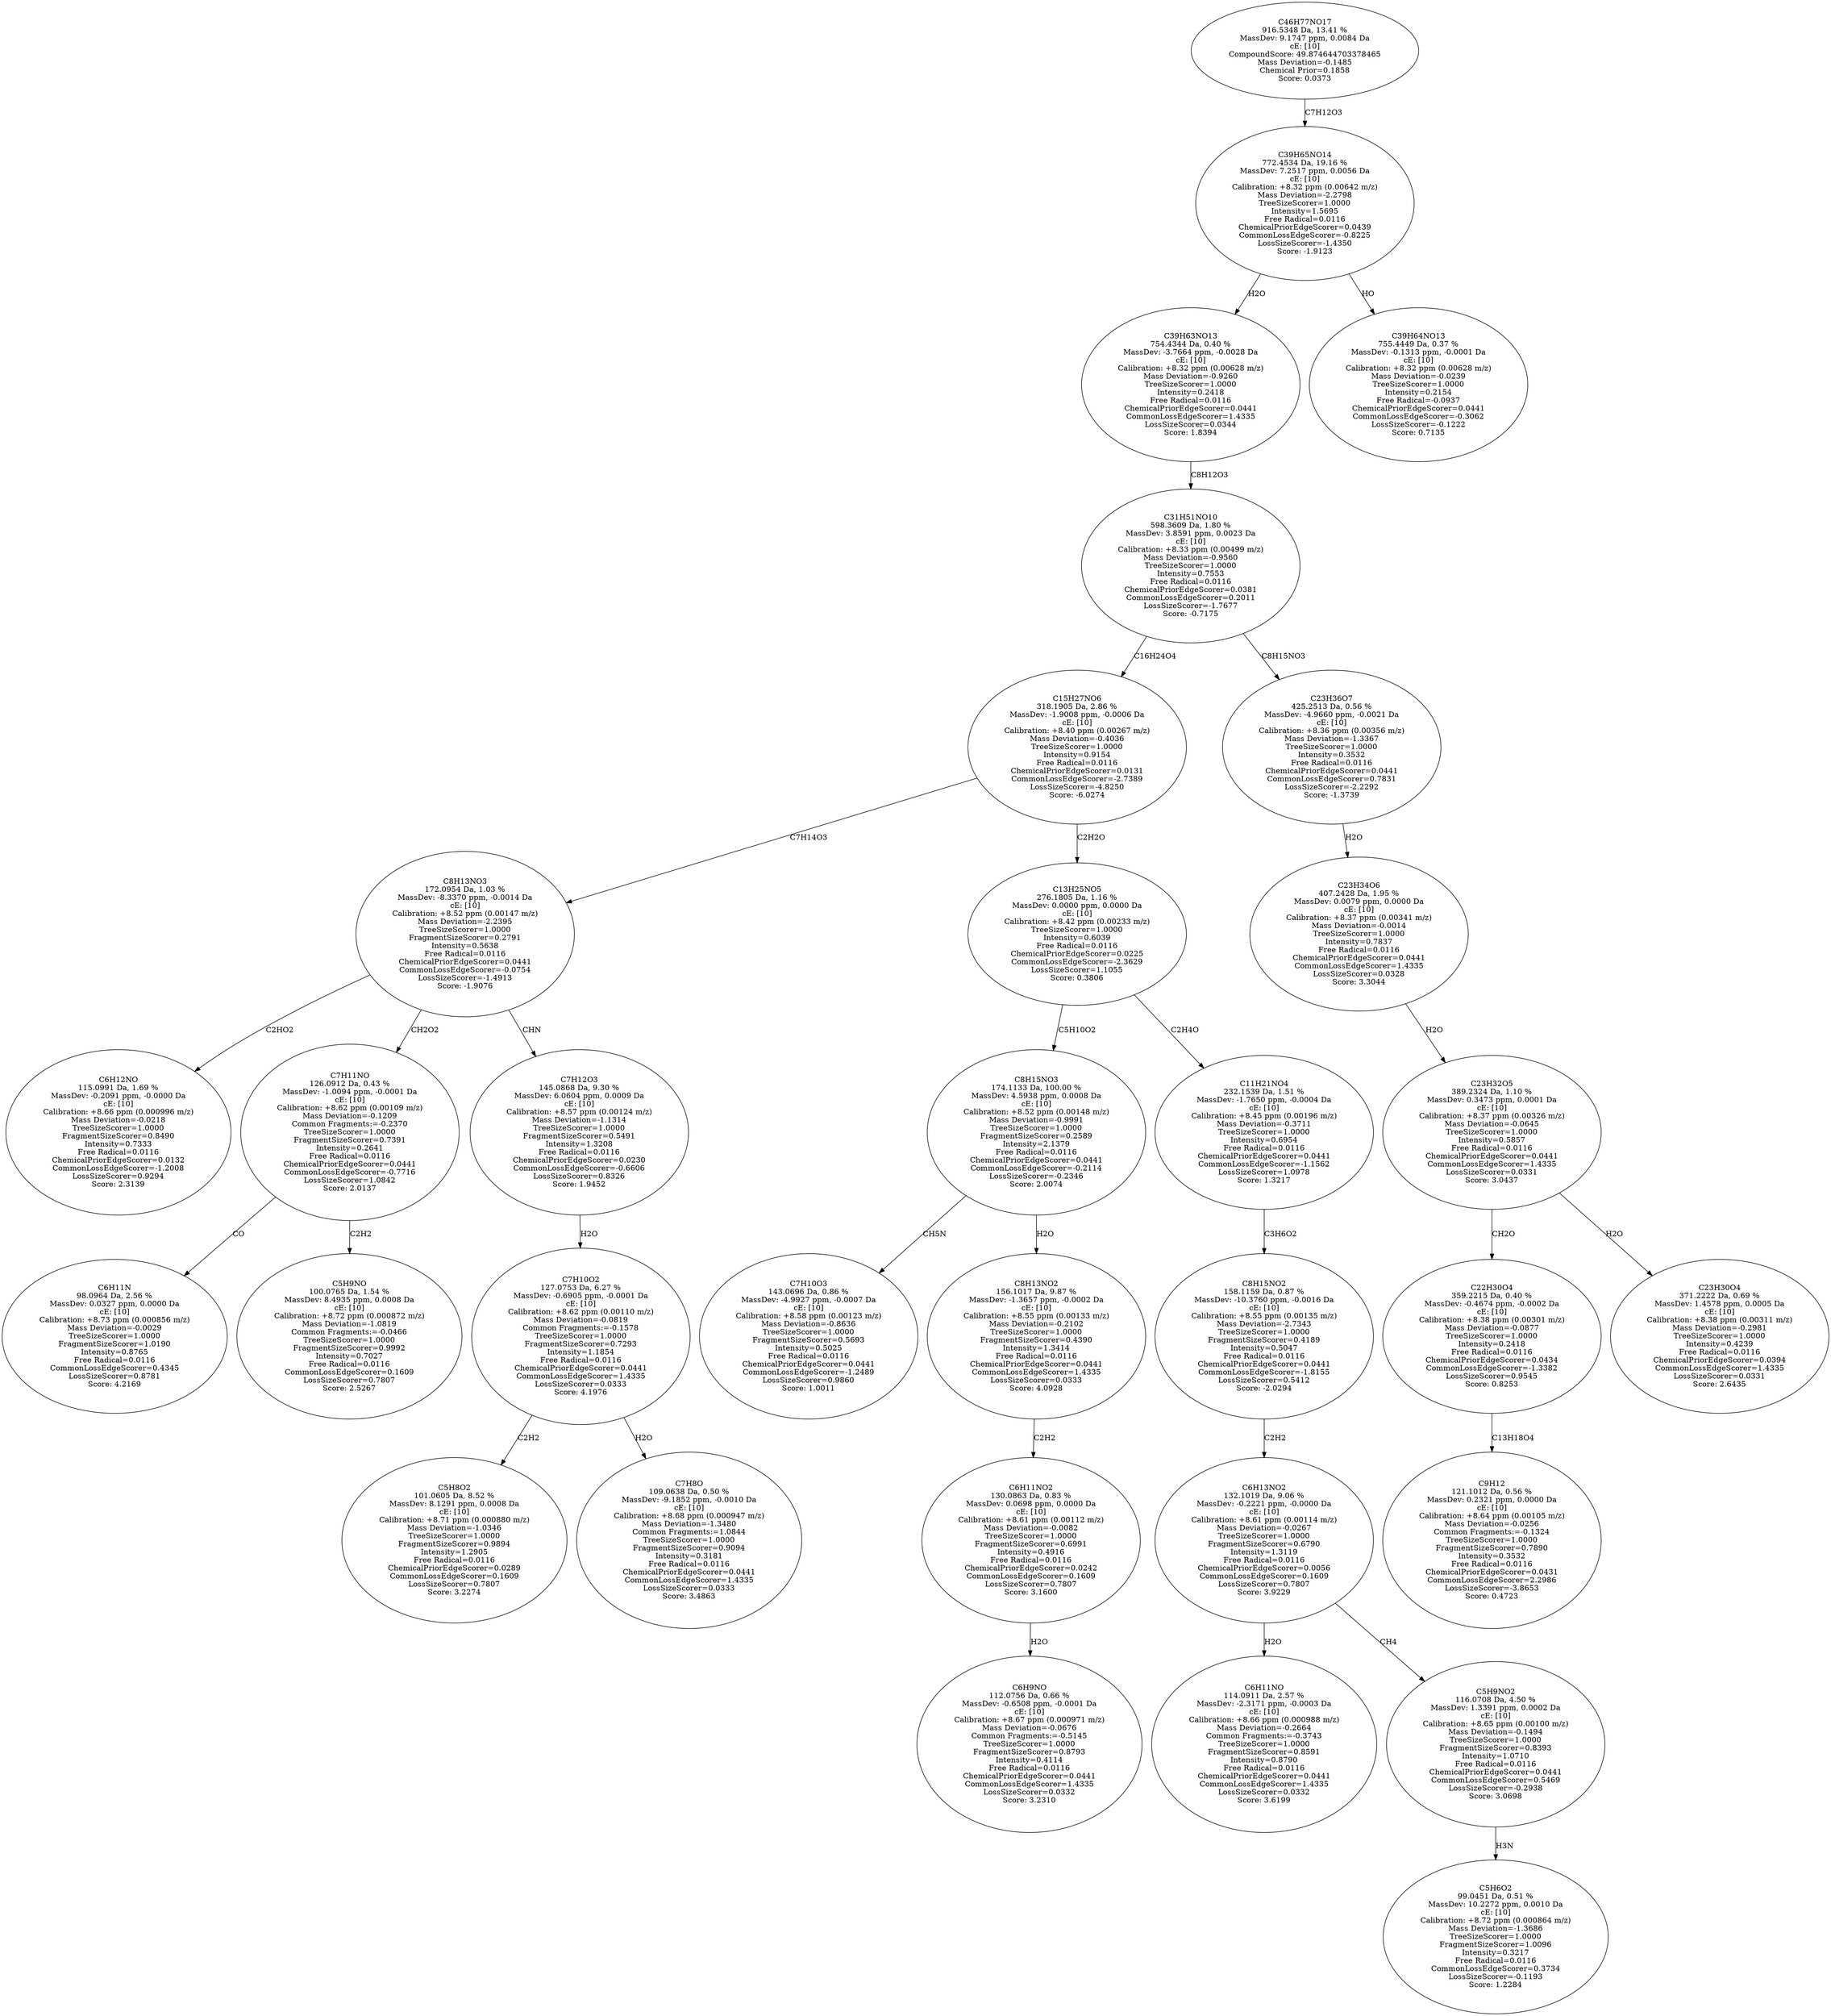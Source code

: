 strict digraph {
v1 [label="C6H12NO\n115.0991 Da, 1.69 %\nMassDev: -0.2091 ppm, -0.0000 Da\ncE: [10]\nCalibration: +8.66 ppm (0.000996 m/z)\nMass Deviation=-0.0218\nTreeSizeScorer=1.0000\nFragmentSizeScorer=0.8490\nIntensity=0.7333\nFree Radical=0.0116\nChemicalPriorEdgeScorer=0.0132\nCommonLossEdgeScorer=-1.2008\nLossSizeScorer=0.9294\nScore: 2.3139"];
v2 [label="C6H11N\n98.0964 Da, 2.56 %\nMassDev: 0.0327 ppm, 0.0000 Da\ncE: [10]\nCalibration: +8.73 ppm (0.000856 m/z)\nMass Deviation=-0.0029\nTreeSizeScorer=1.0000\nFragmentSizeScorer=1.0190\nIntensity=0.8765\nFree Radical=0.0116\nCommonLossEdgeScorer=0.4345\nLossSizeScorer=0.8781\nScore: 4.2169"];
v3 [label="C5H9NO\n100.0765 Da, 1.54 %\nMassDev: 8.4935 ppm, 0.0008 Da\ncE: [10]\nCalibration: +8.72 ppm (0.000872 m/z)\nMass Deviation=-1.0819\nCommon Fragments:=-0.0466\nTreeSizeScorer=1.0000\nFragmentSizeScorer=0.9992\nIntensity=0.7027\nFree Radical=0.0116\nCommonLossEdgeScorer=0.1609\nLossSizeScorer=0.7807\nScore: 2.5267"];
v4 [label="C7H11NO\n126.0912 Da, 0.43 %\nMassDev: -1.0094 ppm, -0.0001 Da\ncE: [10]\nCalibration: +8.62 ppm (0.00109 m/z)\nMass Deviation=-0.1209\nCommon Fragments:=-0.2370\nTreeSizeScorer=1.0000\nFragmentSizeScorer=0.7391\nIntensity=0.2641\nFree Radical=0.0116\nChemicalPriorEdgeScorer=0.0441\nCommonLossEdgeScorer=-0.7716\nLossSizeScorer=1.0842\nScore: 2.0137"];
v5 [label="C5H8O2\n101.0605 Da, 8.52 %\nMassDev: 8.1291 ppm, 0.0008 Da\ncE: [10]\nCalibration: +8.71 ppm (0.000880 m/z)\nMass Deviation=-1.0346\nTreeSizeScorer=1.0000\nFragmentSizeScorer=0.9894\nIntensity=1.2905\nFree Radical=0.0116\nChemicalPriorEdgeScorer=0.0289\nCommonLossEdgeScorer=0.1609\nLossSizeScorer=0.7807\nScore: 3.2274"];
v6 [label="C7H8O\n109.0638 Da, 0.50 %\nMassDev: -9.1852 ppm, -0.0010 Da\ncE: [10]\nCalibration: +8.68 ppm (0.000947 m/z)\nMass Deviation=-1.3480\nCommon Fragments:=1.0844\nTreeSizeScorer=1.0000\nFragmentSizeScorer=0.9094\nIntensity=0.3181\nFree Radical=0.0116\nChemicalPriorEdgeScorer=0.0441\nCommonLossEdgeScorer=1.4335\nLossSizeScorer=0.0333\nScore: 3.4863"];
v7 [label="C7H10O2\n127.0753 Da, 6.27 %\nMassDev: -0.6905 ppm, -0.0001 Da\ncE: [10]\nCalibration: +8.62 ppm (0.00110 m/z)\nMass Deviation=-0.0819\nCommon Fragments:=-0.1578\nTreeSizeScorer=1.0000\nFragmentSizeScorer=0.7293\nIntensity=1.1854\nFree Radical=0.0116\nChemicalPriorEdgeScorer=0.0441\nCommonLossEdgeScorer=1.4335\nLossSizeScorer=0.0333\nScore: 4.1976"];
v8 [label="C7H12O3\n145.0868 Da, 9.30 %\nMassDev: 6.0604 ppm, 0.0009 Da\ncE: [10]\nCalibration: +8.57 ppm (0.00124 m/z)\nMass Deviation=-1.1314\nTreeSizeScorer=1.0000\nFragmentSizeScorer=0.5491\nIntensity=1.3208\nFree Radical=0.0116\nChemicalPriorEdgeScorer=0.0230\nCommonLossEdgeScorer=-0.6606\nLossSizeScorer=0.8326\nScore: 1.9452"];
v9 [label="C8H13NO3\n172.0954 Da, 1.03 %\nMassDev: -8.3370 ppm, -0.0014 Da\ncE: [10]\nCalibration: +8.52 ppm (0.00147 m/z)\nMass Deviation=-2.2395\nTreeSizeScorer=1.0000\nFragmentSizeScorer=0.2791\nIntensity=0.5638\nFree Radical=0.0116\nChemicalPriorEdgeScorer=0.0441\nCommonLossEdgeScorer=-0.0754\nLossSizeScorer=-1.4913\nScore: -1.9076"];
v10 [label="C7H10O3\n143.0696 Da, 0.86 %\nMassDev: -4.9927 ppm, -0.0007 Da\ncE: [10]\nCalibration: +8.58 ppm (0.00123 m/z)\nMass Deviation=-0.8636\nTreeSizeScorer=1.0000\nFragmentSizeScorer=0.5693\nIntensity=0.5025\nFree Radical=0.0116\nChemicalPriorEdgeScorer=0.0441\nCommonLossEdgeScorer=-1.2489\nLossSizeScorer=0.9860\nScore: 1.0011"];
v11 [label="C6H9NO\n112.0756 Da, 0.66 %\nMassDev: -0.6508 ppm, -0.0001 Da\ncE: [10]\nCalibration: +8.67 ppm (0.000971 m/z)\nMass Deviation=-0.0676\nCommon Fragments:=-0.5145\nTreeSizeScorer=1.0000\nFragmentSizeScorer=0.8793\nIntensity=0.4114\nFree Radical=0.0116\nChemicalPriorEdgeScorer=0.0441\nCommonLossEdgeScorer=1.4335\nLossSizeScorer=0.0332\nScore: 3.2310"];
v12 [label="C6H11NO2\n130.0863 Da, 0.83 %\nMassDev: 0.0698 ppm, 0.0000 Da\ncE: [10]\nCalibration: +8.61 ppm (0.00112 m/z)\nMass Deviation=-0.0082\nTreeSizeScorer=1.0000\nFragmentSizeScorer=0.6991\nIntensity=0.4916\nFree Radical=0.0116\nChemicalPriorEdgeScorer=0.0242\nCommonLossEdgeScorer=0.1609\nLossSizeScorer=0.7807\nScore: 3.1600"];
v13 [label="C8H13NO2\n156.1017 Da, 9.87 %\nMassDev: -1.3657 ppm, -0.0002 Da\ncE: [10]\nCalibration: +8.55 ppm (0.00133 m/z)\nMass Deviation=-0.2102\nTreeSizeScorer=1.0000\nFragmentSizeScorer=0.4390\nIntensity=1.3414\nFree Radical=0.0116\nChemicalPriorEdgeScorer=0.0441\nCommonLossEdgeScorer=1.4335\nLossSizeScorer=0.0333\nScore: 4.0928"];
v14 [label="C8H15NO3\n174.1133 Da, 100.00 %\nMassDev: 4.5938 ppm, 0.0008 Da\ncE: [10]\nCalibration: +8.52 ppm (0.00148 m/z)\nMass Deviation=-0.9991\nTreeSizeScorer=1.0000\nFragmentSizeScorer=0.2589\nIntensity=2.1379\nFree Radical=0.0116\nChemicalPriorEdgeScorer=0.0441\nCommonLossEdgeScorer=-0.2114\nLossSizeScorer=-0.2346\nScore: 2.0074"];
v15 [label="C6H11NO\n114.0911 Da, 2.57 %\nMassDev: -2.3171 ppm, -0.0003 Da\ncE: [10]\nCalibration: +8.66 ppm (0.000988 m/z)\nMass Deviation=-0.2664\nCommon Fragments:=-0.3743\nTreeSizeScorer=1.0000\nFragmentSizeScorer=0.8591\nIntensity=0.8790\nFree Radical=0.0116\nChemicalPriorEdgeScorer=0.0441\nCommonLossEdgeScorer=1.4335\nLossSizeScorer=0.0332\nScore: 3.6199"];
v16 [label="C5H6O2\n99.0451 Da, 0.51 %\nMassDev: 10.2272 ppm, 0.0010 Da\ncE: [10]\nCalibration: +8.72 ppm (0.000864 m/z)\nMass Deviation=-1.3686\nTreeSizeScorer=1.0000\nFragmentSizeScorer=1.0096\nIntensity=0.3217\nFree Radical=0.0116\nCommonLossEdgeScorer=0.3734\nLossSizeScorer=-0.1193\nScore: 1.2284"];
v17 [label="C5H9NO2\n116.0708 Da, 4.50 %\nMassDev: 1.3391 ppm, 0.0002 Da\ncE: [10]\nCalibration: +8.65 ppm (0.00100 m/z)\nMass Deviation=-0.1494\nTreeSizeScorer=1.0000\nFragmentSizeScorer=0.8393\nIntensity=1.0710\nFree Radical=0.0116\nChemicalPriorEdgeScorer=0.0441\nCommonLossEdgeScorer=0.5469\nLossSizeScorer=-0.2938\nScore: 3.0698"];
v18 [label="C6H13NO2\n132.1019 Da, 9.06 %\nMassDev: -0.2221 ppm, -0.0000 Da\ncE: [10]\nCalibration: +8.61 ppm (0.00114 m/z)\nMass Deviation=-0.0267\nTreeSizeScorer=1.0000\nFragmentSizeScorer=0.6790\nIntensity=1.3119\nFree Radical=0.0116\nChemicalPriorEdgeScorer=0.0056\nCommonLossEdgeScorer=0.1609\nLossSizeScorer=0.7807\nScore: 3.9229"];
v19 [label="C8H15NO2\n158.1159 Da, 0.87 %\nMassDev: -10.3760 ppm, -0.0016 Da\ncE: [10]\nCalibration: +8.55 ppm (0.00135 m/z)\nMass Deviation=-2.7343\nTreeSizeScorer=1.0000\nFragmentSizeScorer=0.4189\nIntensity=0.5047\nFree Radical=0.0116\nChemicalPriorEdgeScorer=0.0441\nCommonLossEdgeScorer=-1.8155\nLossSizeScorer=0.5412\nScore: -2.0294"];
v20 [label="C11H21NO4\n232.1539 Da, 1.51 %\nMassDev: -1.7650 ppm, -0.0004 Da\ncE: [10]\nCalibration: +8.45 ppm (0.00196 m/z)\nMass Deviation=-0.3711\nTreeSizeScorer=1.0000\nIntensity=0.6954\nFree Radical=0.0116\nChemicalPriorEdgeScorer=0.0441\nCommonLossEdgeScorer=-1.1562\nLossSizeScorer=1.0978\nScore: 1.3217"];
v21 [label="C13H25NO5\n276.1805 Da, 1.16 %\nMassDev: 0.0000 ppm, 0.0000 Da\ncE: [10]\nCalibration: +8.42 ppm (0.00233 m/z)\nTreeSizeScorer=1.0000\nIntensity=0.6039\nFree Radical=0.0116\nChemicalPriorEdgeScorer=0.0225\nCommonLossEdgeScorer=-2.3629\nLossSizeScorer=1.1055\nScore: 0.3806"];
v22 [label="C15H27NO6\n318.1905 Da, 2.86 %\nMassDev: -1.9008 ppm, -0.0006 Da\ncE: [10]\nCalibration: +8.40 ppm (0.00267 m/z)\nMass Deviation=-0.4036\nTreeSizeScorer=1.0000\nIntensity=0.9154\nFree Radical=0.0116\nChemicalPriorEdgeScorer=0.0131\nCommonLossEdgeScorer=-2.7389\nLossSizeScorer=-4.8250\nScore: -6.0274"];
v23 [label="C9H12\n121.1012 Da, 0.56 %\nMassDev: 0.2321 ppm, 0.0000 Da\ncE: [10]\nCalibration: +8.64 ppm (0.00105 m/z)\nMass Deviation=-0.0256\nCommon Fragments:=-0.1324\nTreeSizeScorer=1.0000\nFragmentSizeScorer=0.7890\nIntensity=0.3532\nFree Radical=0.0116\nChemicalPriorEdgeScorer=0.0431\nCommonLossEdgeScorer=2.2986\nLossSizeScorer=-3.8653\nScore: 0.4723"];
v24 [label="C22H30O4\n359.2215 Da, 0.40 %\nMassDev: -0.4674 ppm, -0.0002 Da\ncE: [10]\nCalibration: +8.38 ppm (0.00301 m/z)\nMass Deviation=-0.0877\nTreeSizeScorer=1.0000\nIntensity=0.2418\nFree Radical=0.0116\nChemicalPriorEdgeScorer=0.0434\nCommonLossEdgeScorer=-1.3382\nLossSizeScorer=0.9545\nScore: 0.8253"];
v25 [label="C23H30O4\n371.2222 Da, 0.69 %\nMassDev: 1.4578 ppm, 0.0005 Da\ncE: [10]\nCalibration: +8.38 ppm (0.00311 m/z)\nMass Deviation=-0.2981\nTreeSizeScorer=1.0000\nIntensity=0.4239\nFree Radical=0.0116\nChemicalPriorEdgeScorer=0.0394\nCommonLossEdgeScorer=1.4335\nLossSizeScorer=0.0331\nScore: 2.6435"];
v26 [label="C23H32O5\n389.2324 Da, 1.10 %\nMassDev: 0.3473 ppm, 0.0001 Da\ncE: [10]\nCalibration: +8.37 ppm (0.00326 m/z)\nMass Deviation=-0.0645\nTreeSizeScorer=1.0000\nIntensity=0.5857\nFree Radical=0.0116\nChemicalPriorEdgeScorer=0.0441\nCommonLossEdgeScorer=1.4335\nLossSizeScorer=0.0331\nScore: 3.0437"];
v27 [label="C23H34O6\n407.2428 Da, 1.95 %\nMassDev: 0.0079 ppm, 0.0000 Da\ncE: [10]\nCalibration: +8.37 ppm (0.00341 m/z)\nMass Deviation=-0.0014\nTreeSizeScorer=1.0000\nIntensity=0.7837\nFree Radical=0.0116\nChemicalPriorEdgeScorer=0.0441\nCommonLossEdgeScorer=1.4335\nLossSizeScorer=0.0328\nScore: 3.3044"];
v28 [label="C23H36O7\n425.2513 Da, 0.56 %\nMassDev: -4.9660 ppm, -0.0021 Da\ncE: [10]\nCalibration: +8.36 ppm (0.00356 m/z)\nMass Deviation=-1.3367\nTreeSizeScorer=1.0000\nIntensity=0.3532\nFree Radical=0.0116\nChemicalPriorEdgeScorer=0.0441\nCommonLossEdgeScorer=0.7831\nLossSizeScorer=-2.2292\nScore: -1.3739"];
v29 [label="C31H51NO10\n598.3609 Da, 1.80 %\nMassDev: 3.8591 ppm, 0.0023 Da\ncE: [10]\nCalibration: +8.33 ppm (0.00499 m/z)\nMass Deviation=-0.9560\nTreeSizeScorer=1.0000\nIntensity=0.7553\nFree Radical=0.0116\nChemicalPriorEdgeScorer=0.0381\nCommonLossEdgeScorer=0.2011\nLossSizeScorer=-1.7677\nScore: -0.7175"];
v30 [label="C39H63NO13\n754.4344 Da, 0.40 %\nMassDev: -3.7664 ppm, -0.0028 Da\ncE: [10]\nCalibration: +8.32 ppm (0.00628 m/z)\nMass Deviation=-0.9260\nTreeSizeScorer=1.0000\nIntensity=0.2418\nFree Radical=0.0116\nChemicalPriorEdgeScorer=0.0441\nCommonLossEdgeScorer=1.4335\nLossSizeScorer=0.0344\nScore: 1.8394"];
v31 [label="C39H64NO13\n755.4449 Da, 0.37 %\nMassDev: -0.1313 ppm, -0.0001 Da\ncE: [10]\nCalibration: +8.32 ppm (0.00628 m/z)\nMass Deviation=-0.0239\nTreeSizeScorer=1.0000\nIntensity=0.2154\nFree Radical=-0.0937\nChemicalPriorEdgeScorer=0.0441\nCommonLossEdgeScorer=-0.3062\nLossSizeScorer=-0.1222\nScore: 0.7135"];
v32 [label="C39H65NO14\n772.4534 Da, 19.16 %\nMassDev: 7.2517 ppm, 0.0056 Da\ncE: [10]\nCalibration: +8.32 ppm (0.00642 m/z)\nMass Deviation=-2.2798\nTreeSizeScorer=1.0000\nIntensity=1.5695\nFree Radical=0.0116\nChemicalPriorEdgeScorer=0.0439\nCommonLossEdgeScorer=-0.8225\nLossSizeScorer=-1.4350\nScore: -1.9123"];
v33 [label="C46H77NO17\n916.5348 Da, 13.41 %\nMassDev: 9.1747 ppm, 0.0084 Da\ncE: [10]\nCompoundScore: 49.874644703378465\nMass Deviation=-0.1485\nChemical Prior=0.1858\nScore: 0.0373"];
v9 -> v1 [label="C2HO2"];
v4 -> v2 [label="CO"];
v4 -> v3 [label="C2H2"];
v9 -> v4 [label="CH2O2"];
v7 -> v5 [label="C2H2"];
v7 -> v6 [label="H2O"];
v8 -> v7 [label="H2O"];
v9 -> v8 [label="CHN"];
v22 -> v9 [label="C7H14O3"];
v14 -> v10 [label="CH5N"];
v12 -> v11 [label="H2O"];
v13 -> v12 [label="C2H2"];
v14 -> v13 [label="H2O"];
v21 -> v14 [label="C5H10O2"];
v18 -> v15 [label="H2O"];
v17 -> v16 [label="H3N"];
v18 -> v17 [label="CH4"];
v19 -> v18 [label="C2H2"];
v20 -> v19 [label="C3H6O2"];
v21 -> v20 [label="C2H4O"];
v22 -> v21 [label="C2H2O"];
v29 -> v22 [label="C16H24O4"];
v24 -> v23 [label="C13H18O4"];
v26 -> v24 [label="CH2O"];
v26 -> v25 [label="H2O"];
v27 -> v26 [label="H2O"];
v28 -> v27 [label="H2O"];
v29 -> v28 [label="C8H15NO3"];
v30 -> v29 [label="C8H12O3"];
v32 -> v30 [label="H2O"];
v32 -> v31 [label="HO"];
v33 -> v32 [label="C7H12O3"];
}